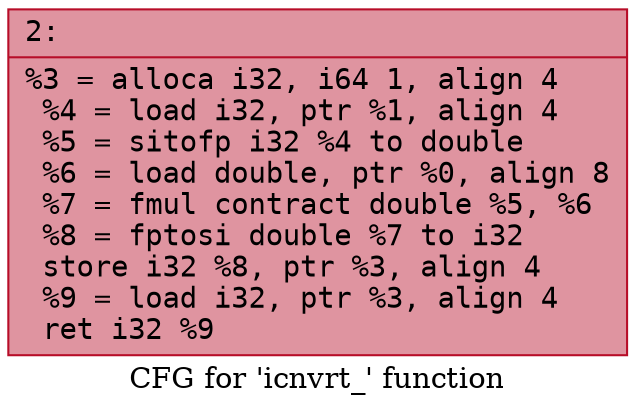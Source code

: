 digraph "CFG for 'icnvrt_' function" {
	label="CFG for 'icnvrt_' function";

	Node0x558b23fe5340 [shape=record,color="#b70d28ff", style=filled, fillcolor="#b70d2870" fontname="Courier",label="{2:\l|  %3 = alloca i32, i64 1, align 4\l  %4 = load i32, ptr %1, align 4\l  %5 = sitofp i32 %4 to double\l  %6 = load double, ptr %0, align 8\l  %7 = fmul contract double %5, %6\l  %8 = fptosi double %7 to i32\l  store i32 %8, ptr %3, align 4\l  %9 = load i32, ptr %3, align 4\l  ret i32 %9\l}"];
}
